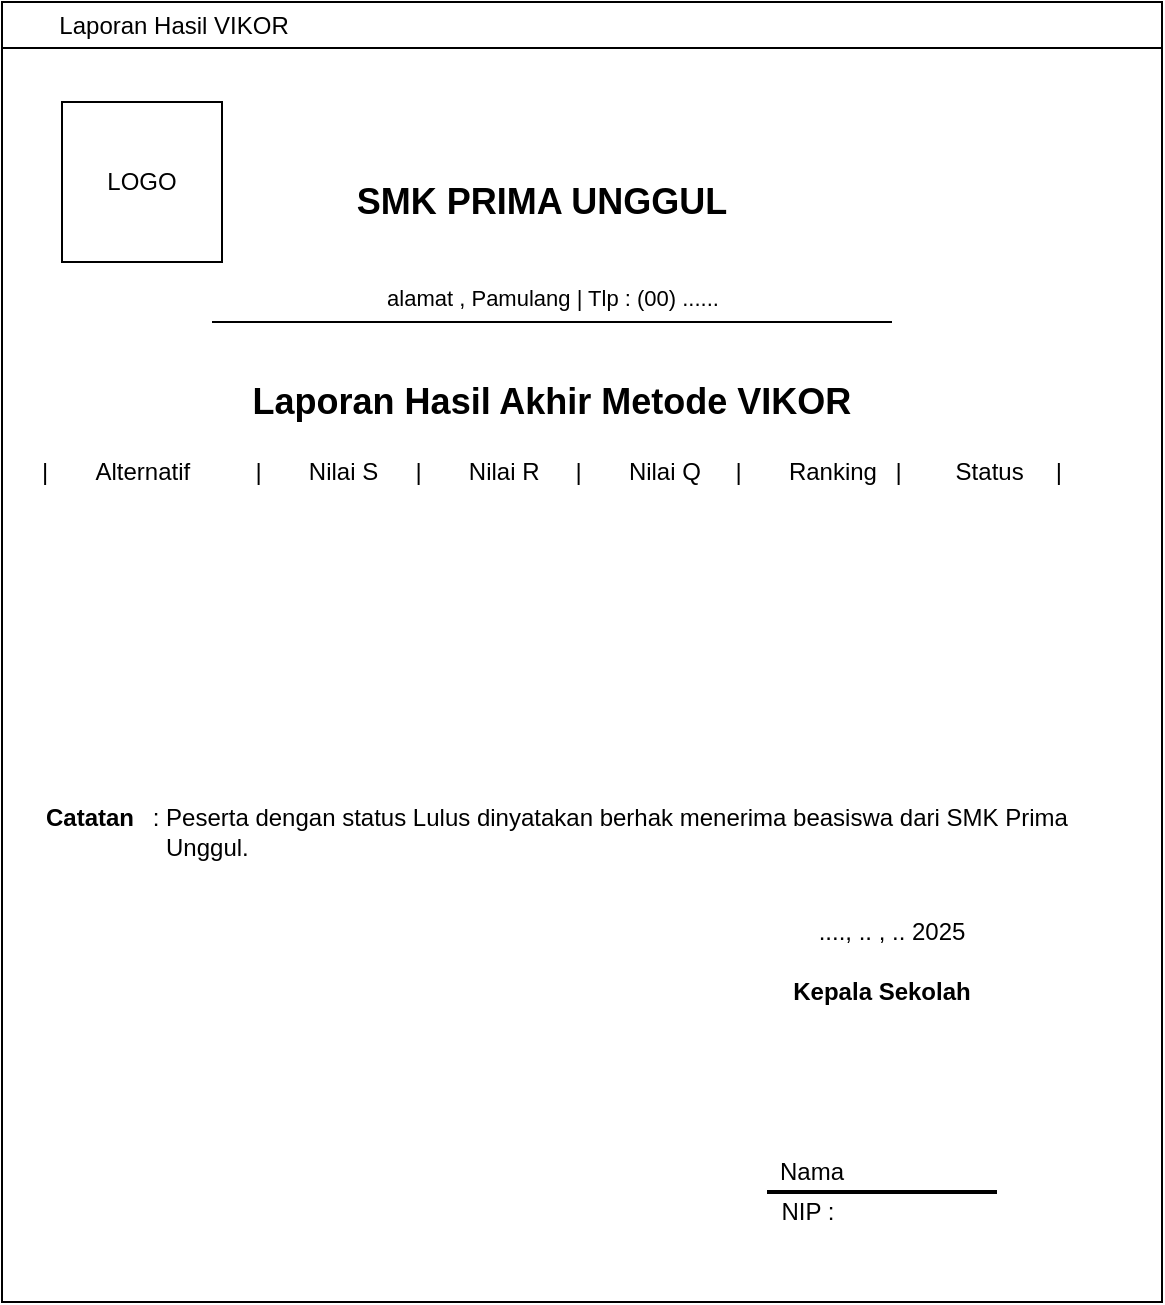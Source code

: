 <mxfile version="26.0.15">
  <diagram name="Page-1" id="dm37W7zf4Ys7U2PAEAMq">
    <mxGraphModel dx="1104" dy="526" grid="1" gridSize="10" guides="1" tooltips="1" connect="1" arrows="1" fold="1" page="1" pageScale="1" pageWidth="850" pageHeight="1100" math="0" shadow="0">
      <root>
        <mxCell id="0" />
        <mxCell id="1" parent="0" />
        <mxCell id="FD_S_nRpu3haUwPYUbTP-1" value="&lt;span style=&quot;white-space: pre;&quot;&gt;&#x9;&lt;/span&gt;Laporan Hasil VIKOR" style="swimlane;whiteSpace=wrap;html=1;align=left;fontStyle=0" vertex="1" parent="1">
          <mxGeometry x="180" y="380" width="580" height="650" as="geometry" />
        </mxCell>
        <mxCell id="FD_S_nRpu3haUwPYUbTP-2" value="&lt;div&gt;alamat , Pamulang | Tlp : (00) ......&lt;/div&gt;" style="endArrow=none;html=1;endSize=12;startArrow=none;startSize=14;startFill=0;edgeStyle=orthogonalEdgeStyle;align=center;verticalAlign=bottom;endFill=0;rounded=0;" edge="1" parent="FD_S_nRpu3haUwPYUbTP-1">
          <mxGeometry y="3" relative="1" as="geometry">
            <mxPoint x="105" y="160" as="sourcePoint" />
            <mxPoint x="445" y="160" as="targetPoint" />
          </mxGeometry>
        </mxCell>
        <mxCell id="FD_S_nRpu3haUwPYUbTP-3" value="&lt;b&gt;&lt;font style=&quot;font-size: 18px;&quot;&gt;SMK PRIMA UNGGUL&lt;/font&gt;&lt;/b&gt;" style="text;html=1;align=center;verticalAlign=middle;whiteSpace=wrap;rounded=0;" vertex="1" parent="FD_S_nRpu3haUwPYUbTP-1">
          <mxGeometry x="165" y="80" width="210" height="40" as="geometry" />
        </mxCell>
        <mxCell id="FD_S_nRpu3haUwPYUbTP-4" value="&lt;b&gt;&lt;font style=&quot;font-size: 18px;&quot;&gt;Laporan Hasil Akhir Metode VIKOR&lt;/font&gt;&lt;/b&gt;" style="text;html=1;align=center;verticalAlign=middle;whiteSpace=wrap;rounded=0;" vertex="1" parent="FD_S_nRpu3haUwPYUbTP-1">
          <mxGeometry x="120" y="180" width="310" height="40" as="geometry" />
        </mxCell>
        <mxCell id="FD_S_nRpu3haUwPYUbTP-5" value="|&lt;span style=&quot;white-space: pre;&quot;&gt;&#x9;&lt;/span&gt;Alternatif &lt;span style=&quot;white-space: pre;&quot;&gt;&#x9;&lt;/span&gt;&lt;span style=&quot;white-space: pre;&quot;&gt;&#x9;&lt;/span&gt;|&lt;span style=&quot;white-space: pre;&quot;&gt;&#x9;&lt;/span&gt;Nilai S &lt;span style=&quot;white-space: pre;&quot;&gt;&#x9;&lt;/span&gt;|&lt;span style=&quot;white-space: pre;&quot;&gt;&#x9;&lt;/span&gt;Nilai R &lt;span style=&quot;white-space: pre;&quot;&gt;&#x9;&lt;/span&gt;|&lt;span style=&quot;white-space: pre;&quot;&gt;&#x9;&lt;/span&gt;Nilai Q &lt;span style=&quot;white-space: pre;&quot;&gt;&#x9;&lt;/span&gt;|&lt;span style=&quot;white-space: pre;&quot;&gt;&#x9;&lt;/span&gt;Ranking&lt;span style=&quot;white-space: pre;&quot;&gt;&#x9;&lt;/span&gt;|&lt;span style=&quot;white-space: pre;&quot;&gt;&#x9;&lt;/span&gt; Status &lt;span style=&quot;white-space: pre;&quot;&gt;&#x9;&lt;/span&gt;|" style="text;html=1;align=center;verticalAlign=middle;whiteSpace=wrap;rounded=0;" vertex="1" parent="FD_S_nRpu3haUwPYUbTP-1">
          <mxGeometry x="10" y="215" width="530" height="40" as="geometry" />
        </mxCell>
        <mxCell id="FD_S_nRpu3haUwPYUbTP-6" value="&lt;b&gt;Catatan&lt;/b&gt;&lt;span style=&quot;white-space: pre;&quot;&gt;&#x9;&lt;/span&gt;: Peserta dengan status Lulus dinyatakan berhak menerima beasiswa dari SMK Prima &lt;span style=&quot;white-space: pre;&quot;&gt;&#x9;&lt;/span&gt;&lt;span style=&quot;white-space: pre;&quot;&gt;&#x9;&lt;/span&gt;&amp;nbsp; Unggul." style="text;html=1;align=left;verticalAlign=middle;whiteSpace=wrap;rounded=0;" vertex="1" parent="FD_S_nRpu3haUwPYUbTP-1">
          <mxGeometry x="20" y="400" width="520" height="30" as="geometry" />
        </mxCell>
        <mxCell id="FD_S_nRpu3haUwPYUbTP-7" value="...., .. , .. 2025" style="text;html=1;align=center;verticalAlign=middle;whiteSpace=wrap;rounded=0;fontStyle=0" vertex="1" parent="FD_S_nRpu3haUwPYUbTP-1">
          <mxGeometry x="380" y="450" width="130" height="30" as="geometry" />
        </mxCell>
        <mxCell id="FD_S_nRpu3haUwPYUbTP-8" value="Kepala Sekolah" style="text;html=1;align=center;verticalAlign=middle;whiteSpace=wrap;rounded=0;fontStyle=1" vertex="1" parent="FD_S_nRpu3haUwPYUbTP-1">
          <mxGeometry x="375" y="480" width="130" height="30" as="geometry" />
        </mxCell>
        <mxCell id="FD_S_nRpu3haUwPYUbTP-9" value="&lt;span style=&quot;font-weight: normal;&quot;&gt;Nama&lt;/span&gt;" style="text;html=1;align=center;verticalAlign=middle;whiteSpace=wrap;rounded=0;fontStyle=1" vertex="1" parent="FD_S_nRpu3haUwPYUbTP-1">
          <mxGeometry x="340" y="570" width="130" height="30" as="geometry" />
        </mxCell>
        <mxCell id="FD_S_nRpu3haUwPYUbTP-10" value="" style="line;strokeWidth=2;html=1;" vertex="1" parent="FD_S_nRpu3haUwPYUbTP-1">
          <mxGeometry x="382.5" y="590" width="115" height="10" as="geometry" />
        </mxCell>
        <mxCell id="FD_S_nRpu3haUwPYUbTP-11" value="&lt;span style=&quot;font-weight: normal;&quot;&gt;NIP :&lt;/span&gt;" style="text;html=1;align=center;verticalAlign=middle;whiteSpace=wrap;rounded=0;fontStyle=1" vertex="1" parent="FD_S_nRpu3haUwPYUbTP-1">
          <mxGeometry x="338" y="590" width="130" height="30" as="geometry" />
        </mxCell>
        <mxCell id="FD_S_nRpu3haUwPYUbTP-12" value="LOGO" style="whiteSpace=wrap;html=1;aspect=fixed;" vertex="1" parent="FD_S_nRpu3haUwPYUbTP-1">
          <mxGeometry x="30" y="50" width="80" height="80" as="geometry" />
        </mxCell>
      </root>
    </mxGraphModel>
  </diagram>
</mxfile>
